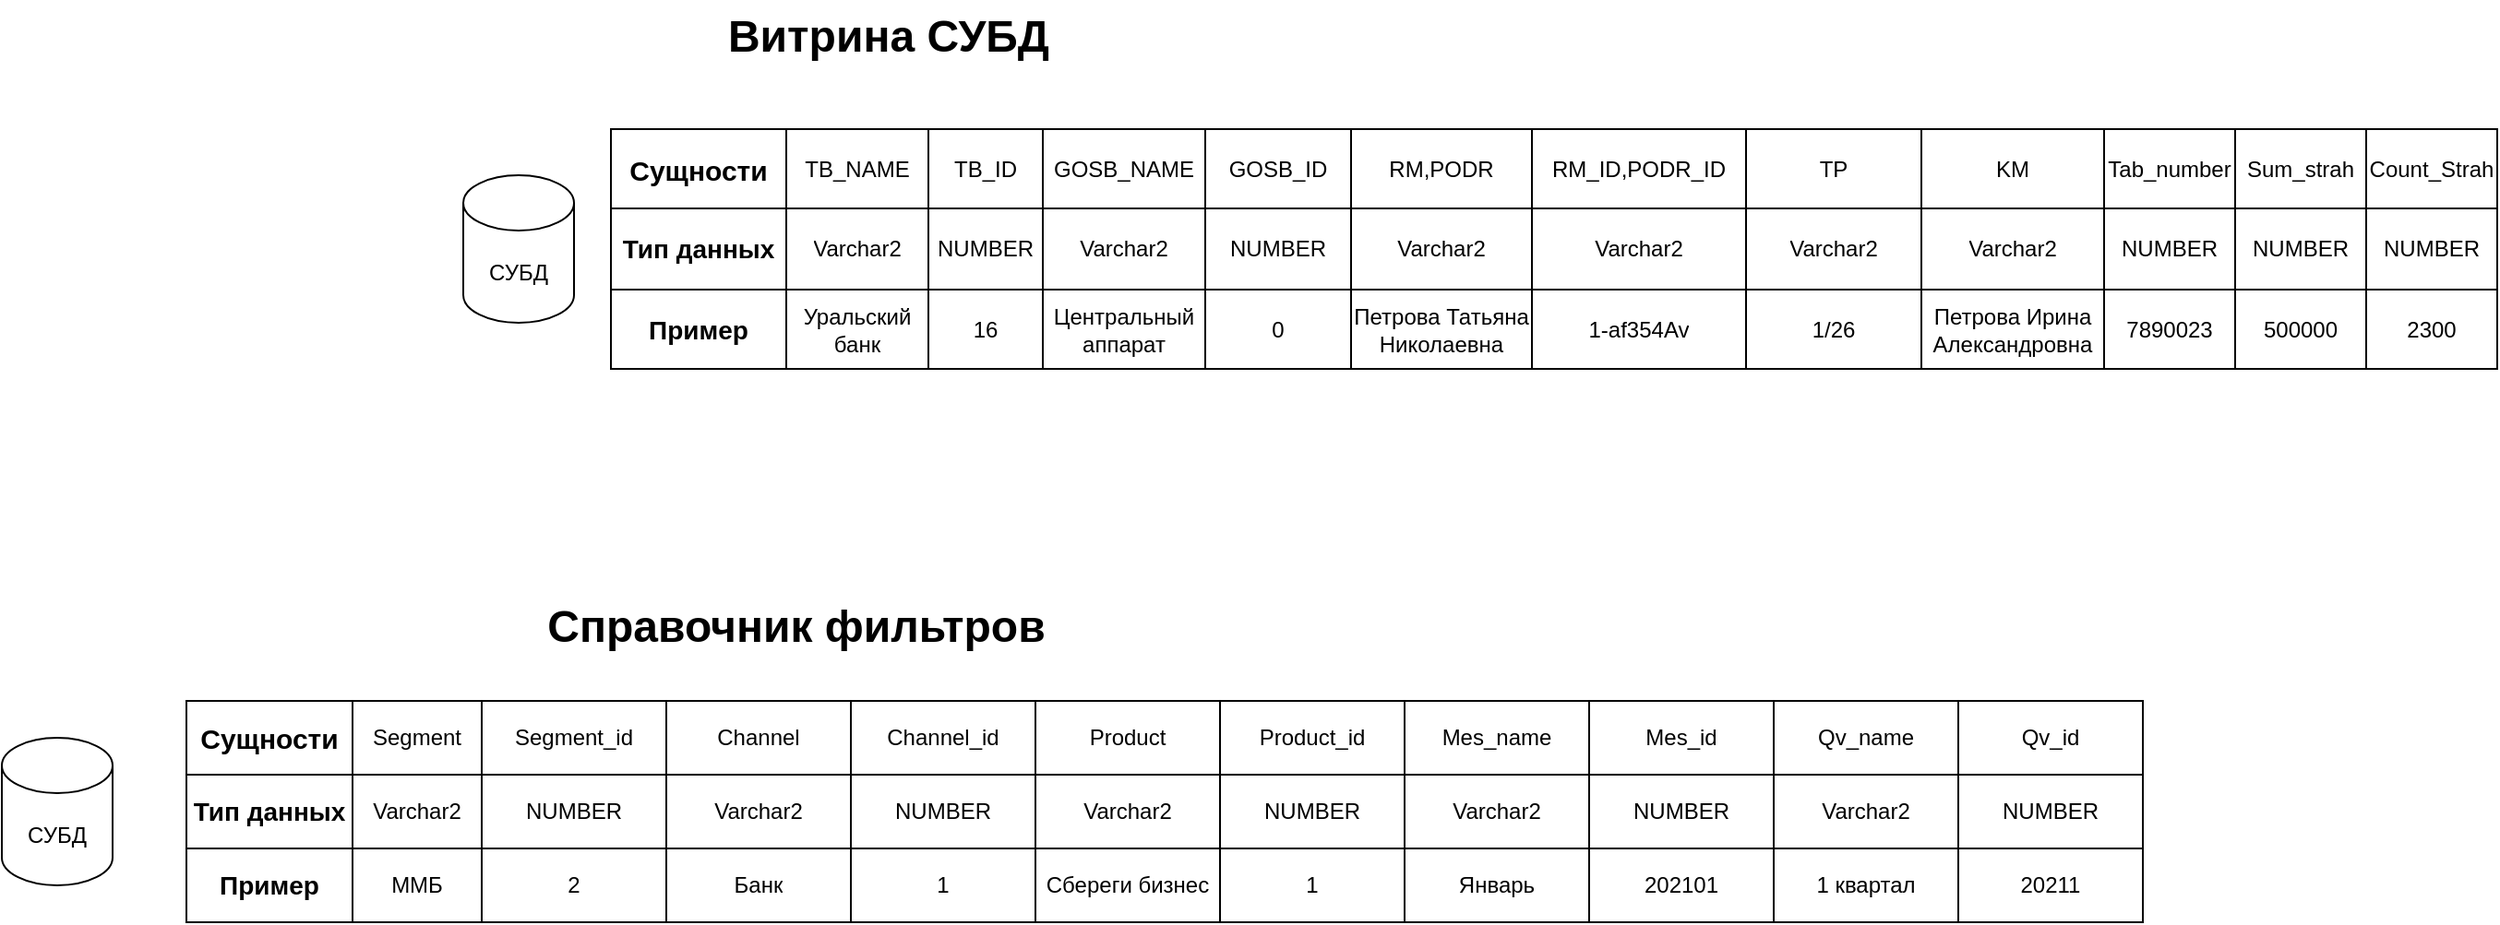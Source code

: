 <mxfile version="15.2.7" type="github">
  <diagram id="ZIN-xYuzpI-XV8i7ytl3" name="Page-1">
    <mxGraphModel dx="2031" dy="1260" grid="1" gridSize="10" guides="1" tooltips="1" connect="1" arrows="1" fold="1" page="1" pageScale="1" pageWidth="2339" pageHeight="3300" math="0" shadow="0">
      <root>
        <mxCell id="0" />
        <mxCell id="1" parent="0" />
        <mxCell id="FY8OjrovpsQSVtT9R5It-1" value="СУБД" style="shape=cylinder3;whiteSpace=wrap;html=1;boundedLbl=1;backgroundOutline=1;size=15;flipV=0;" vertex="1" parent="1">
          <mxGeometry x="150" y="560" width="60" height="80" as="geometry" />
        </mxCell>
        <mxCell id="FY8OjrovpsQSVtT9R5It-2" value="" style="shape=table;html=1;whiteSpace=wrap;startSize=0;container=1;collapsible=0;childLayout=tableLayout;" vertex="1" parent="1">
          <mxGeometry x="480" y="230" width="1022" height="130" as="geometry" />
        </mxCell>
        <mxCell id="FY8OjrovpsQSVtT9R5It-3" value="" style="shape=partialRectangle;html=1;whiteSpace=wrap;collapsible=0;dropTarget=0;pointerEvents=0;fillColor=none;top=0;left=0;bottom=0;right=0;points=[[0,0.5],[1,0.5]];portConstraint=eastwest;" vertex="1" parent="FY8OjrovpsQSVtT9R5It-2">
          <mxGeometry width="1022" height="43" as="geometry" />
        </mxCell>
        <mxCell id="FY8OjrovpsQSVtT9R5It-4" value="Сущности" style="shape=partialRectangle;html=1;whiteSpace=wrap;connectable=0;fillColor=none;top=0;left=0;bottom=0;right=0;overflow=hidden;pointerEvents=1;fontStyle=1;fontSize=15;" vertex="1" parent="FY8OjrovpsQSVtT9R5It-3">
          <mxGeometry width="95" height="43" as="geometry" />
        </mxCell>
        <mxCell id="FY8OjrovpsQSVtT9R5It-5" value="TB_NAME" style="shape=partialRectangle;html=1;whiteSpace=wrap;connectable=0;fillColor=none;top=0;left=0;bottom=0;right=0;overflow=hidden;pointerEvents=1;" vertex="1" parent="FY8OjrovpsQSVtT9R5It-3">
          <mxGeometry x="95" width="77" height="43" as="geometry" />
        </mxCell>
        <mxCell id="FY8OjrovpsQSVtT9R5It-6" value="TB_ID" style="shape=partialRectangle;html=1;whiteSpace=wrap;connectable=0;fillColor=none;top=0;left=0;bottom=0;right=0;overflow=hidden;pointerEvents=1;" vertex="1" parent="FY8OjrovpsQSVtT9R5It-3">
          <mxGeometry x="172" width="62" height="43" as="geometry" />
        </mxCell>
        <mxCell id="FY8OjrovpsQSVtT9R5It-53" value="GOSB_NAME" style="shape=partialRectangle;html=1;whiteSpace=wrap;connectable=0;fillColor=none;top=0;left=0;bottom=0;right=0;overflow=hidden;pointerEvents=1;" vertex="1" parent="FY8OjrovpsQSVtT9R5It-3">
          <mxGeometry x="234" width="88" height="43" as="geometry" />
        </mxCell>
        <mxCell id="FY8OjrovpsQSVtT9R5It-56" value="GOSB_ID" style="shape=partialRectangle;html=1;whiteSpace=wrap;connectable=0;fillColor=none;top=0;left=0;bottom=0;right=0;overflow=hidden;pointerEvents=1;" vertex="1" parent="FY8OjrovpsQSVtT9R5It-3">
          <mxGeometry x="322" width="79" height="43" as="geometry" />
        </mxCell>
        <mxCell id="FY8OjrovpsQSVtT9R5It-59" value="RM,PODR" style="shape=partialRectangle;html=1;whiteSpace=wrap;connectable=0;fillColor=none;top=0;left=0;bottom=0;right=0;overflow=hidden;pointerEvents=1;" vertex="1" parent="FY8OjrovpsQSVtT9R5It-3">
          <mxGeometry x="401" width="98" height="43" as="geometry" />
        </mxCell>
        <mxCell id="FY8OjrovpsQSVtT9R5It-97" value="RM_ID,PODR_ID" style="shape=partialRectangle;html=1;whiteSpace=wrap;connectable=0;fillColor=none;top=0;left=0;bottom=0;right=0;overflow=hidden;pointerEvents=1;" vertex="1" parent="FY8OjrovpsQSVtT9R5It-3">
          <mxGeometry x="499" width="116" height="43" as="geometry" />
        </mxCell>
        <mxCell id="FY8OjrovpsQSVtT9R5It-94" value="TP" style="shape=partialRectangle;html=1;whiteSpace=wrap;connectable=0;fillColor=none;top=0;left=0;bottom=0;right=0;overflow=hidden;pointerEvents=1;" vertex="1" parent="FY8OjrovpsQSVtT9R5It-3">
          <mxGeometry x="615" width="95" height="43" as="geometry" />
        </mxCell>
        <mxCell id="FY8OjrovpsQSVtT9R5It-88" value="KM" style="shape=partialRectangle;html=1;whiteSpace=wrap;connectable=0;fillColor=none;top=0;left=0;bottom=0;right=0;overflow=hidden;pointerEvents=1;" vertex="1" parent="FY8OjrovpsQSVtT9R5It-3">
          <mxGeometry x="710" width="99" height="43" as="geometry" />
        </mxCell>
        <mxCell id="FY8OjrovpsQSVtT9R5It-106" value="Tab_number" style="shape=partialRectangle;html=1;whiteSpace=wrap;connectable=0;fillColor=none;top=0;left=0;bottom=0;right=0;overflow=hidden;pointerEvents=1;" vertex="1" parent="FY8OjrovpsQSVtT9R5It-3">
          <mxGeometry x="809" width="71" height="43" as="geometry" />
        </mxCell>
        <mxCell id="FY8OjrovpsQSVtT9R5It-193" value="Sum_strah" style="shape=partialRectangle;html=1;whiteSpace=wrap;connectable=0;fillColor=none;top=0;left=0;bottom=0;right=0;overflow=hidden;pointerEvents=1;" vertex="1" parent="FY8OjrovpsQSVtT9R5It-3">
          <mxGeometry x="880" width="71" height="43" as="geometry" />
        </mxCell>
        <mxCell id="FY8OjrovpsQSVtT9R5It-196" value="Count_Strah" style="shape=partialRectangle;html=1;whiteSpace=wrap;connectable=0;fillColor=none;top=0;left=0;bottom=0;right=0;overflow=hidden;pointerEvents=1;" vertex="1" parent="FY8OjrovpsQSVtT9R5It-3">
          <mxGeometry x="951" width="71" height="43" as="geometry" />
        </mxCell>
        <mxCell id="FY8OjrovpsQSVtT9R5It-7" value="" style="shape=partialRectangle;html=1;whiteSpace=wrap;collapsible=0;dropTarget=0;pointerEvents=0;fillColor=none;top=0;left=0;bottom=0;right=0;points=[[0,0.5],[1,0.5]];portConstraint=eastwest;" vertex="1" parent="FY8OjrovpsQSVtT9R5It-2">
          <mxGeometry y="43" width="1022" height="44" as="geometry" />
        </mxCell>
        <mxCell id="FY8OjrovpsQSVtT9R5It-8" value="Тип данных" style="shape=partialRectangle;html=1;whiteSpace=wrap;connectable=0;fillColor=none;top=0;left=0;bottom=0;right=0;overflow=hidden;pointerEvents=1;fontStyle=1;fontSize=14;" vertex="1" parent="FY8OjrovpsQSVtT9R5It-7">
          <mxGeometry width="95" height="44" as="geometry" />
        </mxCell>
        <mxCell id="FY8OjrovpsQSVtT9R5It-9" value="Varchar2" style="shape=partialRectangle;html=1;whiteSpace=wrap;connectable=0;fillColor=none;top=0;left=0;bottom=0;right=0;overflow=hidden;pointerEvents=1;" vertex="1" parent="FY8OjrovpsQSVtT9R5It-7">
          <mxGeometry x="95" width="77" height="44" as="geometry" />
        </mxCell>
        <mxCell id="FY8OjrovpsQSVtT9R5It-10" value="NUMBER" style="shape=partialRectangle;html=1;whiteSpace=wrap;connectable=0;fillColor=none;top=0;left=0;bottom=0;right=0;overflow=hidden;pointerEvents=1;" vertex="1" parent="FY8OjrovpsQSVtT9R5It-7">
          <mxGeometry x="172" width="62" height="44" as="geometry" />
        </mxCell>
        <mxCell id="FY8OjrovpsQSVtT9R5It-54" value="&lt;span&gt;Varchar2&lt;/span&gt;" style="shape=partialRectangle;html=1;whiteSpace=wrap;connectable=0;fillColor=none;top=0;left=0;bottom=0;right=0;overflow=hidden;pointerEvents=1;" vertex="1" parent="FY8OjrovpsQSVtT9R5It-7">
          <mxGeometry x="234" width="88" height="44" as="geometry" />
        </mxCell>
        <mxCell id="FY8OjrovpsQSVtT9R5It-57" value="&lt;span&gt;NUMBER&lt;/span&gt;" style="shape=partialRectangle;html=1;whiteSpace=wrap;connectable=0;fillColor=none;top=0;left=0;bottom=0;right=0;overflow=hidden;pointerEvents=1;" vertex="1" parent="FY8OjrovpsQSVtT9R5It-7">
          <mxGeometry x="322" width="79" height="44" as="geometry" />
        </mxCell>
        <mxCell id="FY8OjrovpsQSVtT9R5It-60" value="&lt;span&gt;Varchar2&lt;/span&gt;" style="shape=partialRectangle;html=1;whiteSpace=wrap;connectable=0;fillColor=none;top=0;left=0;bottom=0;right=0;overflow=hidden;pointerEvents=1;" vertex="1" parent="FY8OjrovpsQSVtT9R5It-7">
          <mxGeometry x="401" width="98" height="44" as="geometry" />
        </mxCell>
        <mxCell id="FY8OjrovpsQSVtT9R5It-98" value="&lt;span&gt;Varchar2&lt;/span&gt;" style="shape=partialRectangle;html=1;whiteSpace=wrap;connectable=0;fillColor=none;top=0;left=0;bottom=0;right=0;overflow=hidden;pointerEvents=1;" vertex="1" parent="FY8OjrovpsQSVtT9R5It-7">
          <mxGeometry x="499" width="116" height="44" as="geometry" />
        </mxCell>
        <mxCell id="FY8OjrovpsQSVtT9R5It-95" value="&lt;span&gt;Varchar2&lt;/span&gt;" style="shape=partialRectangle;html=1;whiteSpace=wrap;connectable=0;fillColor=none;top=0;left=0;bottom=0;right=0;overflow=hidden;pointerEvents=1;" vertex="1" parent="FY8OjrovpsQSVtT9R5It-7">
          <mxGeometry x="615" width="95" height="44" as="geometry" />
        </mxCell>
        <mxCell id="FY8OjrovpsQSVtT9R5It-89" value="&lt;span&gt;Varchar2&lt;/span&gt;" style="shape=partialRectangle;html=1;whiteSpace=wrap;connectable=0;fillColor=none;top=0;left=0;bottom=0;right=0;overflow=hidden;pointerEvents=1;" vertex="1" parent="FY8OjrovpsQSVtT9R5It-7">
          <mxGeometry x="710" width="99" height="44" as="geometry" />
        </mxCell>
        <mxCell id="FY8OjrovpsQSVtT9R5It-107" value="&lt;span&gt;NUMBER&lt;/span&gt;" style="shape=partialRectangle;html=1;whiteSpace=wrap;connectable=0;fillColor=none;top=0;left=0;bottom=0;right=0;overflow=hidden;pointerEvents=1;" vertex="1" parent="FY8OjrovpsQSVtT9R5It-7">
          <mxGeometry x="809" width="71" height="44" as="geometry" />
        </mxCell>
        <mxCell id="FY8OjrovpsQSVtT9R5It-194" value="&lt;span&gt;NUMBER&lt;/span&gt;" style="shape=partialRectangle;html=1;whiteSpace=wrap;connectable=0;fillColor=none;top=0;left=0;bottom=0;right=0;overflow=hidden;pointerEvents=1;" vertex="1" parent="FY8OjrovpsQSVtT9R5It-7">
          <mxGeometry x="880" width="71" height="44" as="geometry" />
        </mxCell>
        <mxCell id="FY8OjrovpsQSVtT9R5It-197" value="&lt;span&gt;NUMBER&lt;/span&gt;" style="shape=partialRectangle;html=1;whiteSpace=wrap;connectable=0;fillColor=none;top=0;left=0;bottom=0;right=0;overflow=hidden;pointerEvents=1;" vertex="1" parent="FY8OjrovpsQSVtT9R5It-7">
          <mxGeometry x="951" width="71" height="44" as="geometry" />
        </mxCell>
        <mxCell id="FY8OjrovpsQSVtT9R5It-11" value="" style="shape=partialRectangle;html=1;whiteSpace=wrap;collapsible=0;dropTarget=0;pointerEvents=0;fillColor=none;top=0;left=0;bottom=0;right=0;points=[[0,0.5],[1,0.5]];portConstraint=eastwest;" vertex="1" parent="FY8OjrovpsQSVtT9R5It-2">
          <mxGeometry y="87" width="1022" height="43" as="geometry" />
        </mxCell>
        <mxCell id="FY8OjrovpsQSVtT9R5It-12" value="Пример" style="shape=partialRectangle;html=1;whiteSpace=wrap;connectable=0;fillColor=none;top=0;left=0;bottom=0;right=0;overflow=hidden;pointerEvents=1;fontStyle=1;fontSize=14;" vertex="1" parent="FY8OjrovpsQSVtT9R5It-11">
          <mxGeometry width="95" height="43" as="geometry" />
        </mxCell>
        <mxCell id="FY8OjrovpsQSVtT9R5It-13" value="Уральский банк" style="shape=partialRectangle;html=1;whiteSpace=wrap;connectable=0;fillColor=none;top=0;left=0;bottom=0;right=0;overflow=hidden;pointerEvents=1;" vertex="1" parent="FY8OjrovpsQSVtT9R5It-11">
          <mxGeometry x="95" width="77" height="43" as="geometry" />
        </mxCell>
        <mxCell id="FY8OjrovpsQSVtT9R5It-14" value="16" style="shape=partialRectangle;html=1;whiteSpace=wrap;connectable=0;fillColor=none;top=0;left=0;bottom=0;right=0;overflow=hidden;pointerEvents=1;" vertex="1" parent="FY8OjrovpsQSVtT9R5It-11">
          <mxGeometry x="172" width="62" height="43" as="geometry" />
        </mxCell>
        <mxCell id="FY8OjrovpsQSVtT9R5It-55" value="Центральный аппарат" style="shape=partialRectangle;html=1;whiteSpace=wrap;connectable=0;fillColor=none;top=0;left=0;bottom=0;right=0;overflow=hidden;pointerEvents=1;" vertex="1" parent="FY8OjrovpsQSVtT9R5It-11">
          <mxGeometry x="234" width="88" height="43" as="geometry" />
        </mxCell>
        <mxCell id="FY8OjrovpsQSVtT9R5It-58" value="0" style="shape=partialRectangle;html=1;whiteSpace=wrap;connectable=0;fillColor=none;top=0;left=0;bottom=0;right=0;overflow=hidden;pointerEvents=1;" vertex="1" parent="FY8OjrovpsQSVtT9R5It-11">
          <mxGeometry x="322" width="79" height="43" as="geometry" />
        </mxCell>
        <mxCell id="FY8OjrovpsQSVtT9R5It-61" value="Петрова Татьяна Николаевна" style="shape=partialRectangle;html=1;whiteSpace=wrap;connectable=0;fillColor=none;top=0;left=0;bottom=0;right=0;overflow=hidden;pointerEvents=1;" vertex="1" parent="FY8OjrovpsQSVtT9R5It-11">
          <mxGeometry x="401" width="98" height="43" as="geometry" />
        </mxCell>
        <mxCell id="FY8OjrovpsQSVtT9R5It-99" value="1-af354Av" style="shape=partialRectangle;html=1;whiteSpace=wrap;connectable=0;fillColor=none;top=0;left=0;bottom=0;right=0;overflow=hidden;pointerEvents=1;" vertex="1" parent="FY8OjrovpsQSVtT9R5It-11">
          <mxGeometry x="499" width="116" height="43" as="geometry" />
        </mxCell>
        <mxCell id="FY8OjrovpsQSVtT9R5It-96" value="1/26" style="shape=partialRectangle;html=1;whiteSpace=wrap;connectable=0;fillColor=none;top=0;left=0;bottom=0;right=0;overflow=hidden;pointerEvents=1;" vertex="1" parent="FY8OjrovpsQSVtT9R5It-11">
          <mxGeometry x="615" width="95" height="43" as="geometry" />
        </mxCell>
        <mxCell id="FY8OjrovpsQSVtT9R5It-90" value="Петрова Ирина Александровна" style="shape=partialRectangle;html=1;whiteSpace=wrap;connectable=0;fillColor=none;top=0;left=0;bottom=0;right=0;overflow=hidden;pointerEvents=1;" vertex="1" parent="FY8OjrovpsQSVtT9R5It-11">
          <mxGeometry x="710" width="99" height="43" as="geometry" />
        </mxCell>
        <mxCell id="FY8OjrovpsQSVtT9R5It-108" value="7890023" style="shape=partialRectangle;html=1;whiteSpace=wrap;connectable=0;fillColor=none;top=0;left=0;bottom=0;right=0;overflow=hidden;pointerEvents=1;" vertex="1" parent="FY8OjrovpsQSVtT9R5It-11">
          <mxGeometry x="809" width="71" height="43" as="geometry" />
        </mxCell>
        <mxCell id="FY8OjrovpsQSVtT9R5It-195" value="500000" style="shape=partialRectangle;html=1;whiteSpace=wrap;connectable=0;fillColor=none;top=0;left=0;bottom=0;right=0;overflow=hidden;pointerEvents=1;" vertex="1" parent="FY8OjrovpsQSVtT9R5It-11">
          <mxGeometry x="880" width="71" height="43" as="geometry" />
        </mxCell>
        <mxCell id="FY8OjrovpsQSVtT9R5It-198" value="2300" style="shape=partialRectangle;html=1;whiteSpace=wrap;connectable=0;fillColor=none;top=0;left=0;bottom=0;right=0;overflow=hidden;pointerEvents=1;" vertex="1" parent="FY8OjrovpsQSVtT9R5It-11">
          <mxGeometry x="951" width="71" height="43" as="geometry" />
        </mxCell>
        <mxCell id="FY8OjrovpsQSVtT9R5It-41" value="Витрина СУБД" style="text;strokeColor=none;fillColor=none;html=1;fontSize=24;fontStyle=1;verticalAlign=middle;align=center;" vertex="1" parent="1">
          <mxGeometry x="580" y="160" width="100" height="40" as="geometry" />
        </mxCell>
        <mxCell id="FY8OjrovpsQSVtT9R5It-128" value="" style="shape=table;html=1;whiteSpace=wrap;startSize=0;container=1;collapsible=0;childLayout=tableLayout;" vertex="1" parent="1">
          <mxGeometry x="250" y="540" width="1060" height="120" as="geometry" />
        </mxCell>
        <mxCell id="FY8OjrovpsQSVtT9R5It-129" value="" style="shape=partialRectangle;html=1;whiteSpace=wrap;collapsible=0;dropTarget=0;pointerEvents=0;fillColor=none;top=0;left=0;bottom=0;right=0;points=[[0,0.5],[1,0.5]];portConstraint=eastwest;" vertex="1" parent="FY8OjrovpsQSVtT9R5It-128">
          <mxGeometry width="1060" height="40" as="geometry" />
        </mxCell>
        <mxCell id="FY8OjrovpsQSVtT9R5It-130" value="Сущности" style="shape=partialRectangle;html=1;whiteSpace=wrap;connectable=0;fillColor=none;top=0;left=0;bottom=0;right=0;overflow=hidden;pointerEvents=1;fontStyle=1;fontSize=15;" vertex="1" parent="FY8OjrovpsQSVtT9R5It-129">
          <mxGeometry width="90" height="40" as="geometry" />
        </mxCell>
        <mxCell id="FY8OjrovpsQSVtT9R5It-140" value="Segment" style="shape=partialRectangle;html=1;whiteSpace=wrap;connectable=0;fillColor=none;top=0;left=0;bottom=0;right=0;overflow=hidden;pointerEvents=1;" vertex="1" parent="FY8OjrovpsQSVtT9R5It-129">
          <mxGeometry x="90" width="70" height="40" as="geometry" />
        </mxCell>
        <mxCell id="FY8OjrovpsQSVtT9R5It-141" value="Segment_id" style="shape=partialRectangle;html=1;whiteSpace=wrap;connectable=0;fillColor=none;top=0;left=0;bottom=0;right=0;overflow=hidden;pointerEvents=1;" vertex="1" parent="FY8OjrovpsQSVtT9R5It-129">
          <mxGeometry x="160" width="100" height="40" as="geometry" />
        </mxCell>
        <mxCell id="FY8OjrovpsQSVtT9R5It-142" value="Channel" style="shape=partialRectangle;html=1;whiteSpace=wrap;connectable=0;fillColor=none;top=0;left=0;bottom=0;right=0;overflow=hidden;pointerEvents=1;" vertex="1" parent="FY8OjrovpsQSVtT9R5It-129">
          <mxGeometry x="260" width="100" height="40" as="geometry" />
        </mxCell>
        <mxCell id="FY8OjrovpsQSVtT9R5It-143" value="Channel_id" style="shape=partialRectangle;html=1;whiteSpace=wrap;connectable=0;fillColor=none;top=0;left=0;bottom=0;right=0;overflow=hidden;pointerEvents=1;" vertex="1" parent="FY8OjrovpsQSVtT9R5It-129">
          <mxGeometry x="360" width="100" height="40" as="geometry" />
        </mxCell>
        <mxCell id="FY8OjrovpsQSVtT9R5It-144" value="Product" style="shape=partialRectangle;html=1;whiteSpace=wrap;connectable=0;fillColor=none;top=0;left=0;bottom=0;right=0;overflow=hidden;pointerEvents=1;" vertex="1" parent="FY8OjrovpsQSVtT9R5It-129">
          <mxGeometry x="460" width="100" height="40" as="geometry" />
        </mxCell>
        <mxCell id="FY8OjrovpsQSVtT9R5It-145" value="Product_id" style="shape=partialRectangle;html=1;whiteSpace=wrap;connectable=0;fillColor=none;top=0;left=0;bottom=0;right=0;overflow=hidden;pointerEvents=1;" vertex="1" parent="FY8OjrovpsQSVtT9R5It-129">
          <mxGeometry x="560" width="100" height="40" as="geometry" />
        </mxCell>
        <mxCell id="FY8OjrovpsQSVtT9R5It-181" value="Mes_name" style="shape=partialRectangle;html=1;whiteSpace=wrap;connectable=0;fillColor=none;top=0;left=0;bottom=0;right=0;overflow=hidden;pointerEvents=1;" vertex="1" parent="FY8OjrovpsQSVtT9R5It-129">
          <mxGeometry x="660" width="100" height="40" as="geometry" />
        </mxCell>
        <mxCell id="FY8OjrovpsQSVtT9R5It-184" value="Mes_id" style="shape=partialRectangle;html=1;whiteSpace=wrap;connectable=0;fillColor=none;top=0;left=0;bottom=0;right=0;overflow=hidden;pointerEvents=1;" vertex="1" parent="FY8OjrovpsQSVtT9R5It-129">
          <mxGeometry x="760" width="100" height="40" as="geometry" />
        </mxCell>
        <mxCell id="FY8OjrovpsQSVtT9R5It-187" value="Qv_name" style="shape=partialRectangle;html=1;whiteSpace=wrap;connectable=0;fillColor=none;top=0;left=0;bottom=0;right=0;overflow=hidden;pointerEvents=1;" vertex="1" parent="FY8OjrovpsQSVtT9R5It-129">
          <mxGeometry x="860" width="100" height="40" as="geometry" />
        </mxCell>
        <mxCell id="FY8OjrovpsQSVtT9R5It-190" value="Qv_id" style="shape=partialRectangle;html=1;whiteSpace=wrap;connectable=0;fillColor=none;top=0;left=0;bottom=0;right=0;overflow=hidden;pointerEvents=1;" vertex="1" parent="FY8OjrovpsQSVtT9R5It-129">
          <mxGeometry x="960" width="100" height="40" as="geometry" />
        </mxCell>
        <mxCell id="FY8OjrovpsQSVtT9R5It-146" value="" style="shape=partialRectangle;html=1;whiteSpace=wrap;collapsible=0;dropTarget=0;pointerEvents=0;fillColor=none;top=0;left=0;bottom=0;right=0;points=[[0,0.5],[1,0.5]];portConstraint=eastwest;" vertex="1" parent="FY8OjrovpsQSVtT9R5It-128">
          <mxGeometry y="40" width="1060" height="40" as="geometry" />
        </mxCell>
        <mxCell id="FY8OjrovpsQSVtT9R5It-147" value="Тип данных" style="shape=partialRectangle;html=1;whiteSpace=wrap;connectable=0;fillColor=none;top=0;left=0;bottom=0;right=0;overflow=hidden;pointerEvents=1;fontStyle=1;fontSize=14;" vertex="1" parent="FY8OjrovpsQSVtT9R5It-146">
          <mxGeometry width="90" height="40" as="geometry" />
        </mxCell>
        <mxCell id="FY8OjrovpsQSVtT9R5It-157" value="&lt;span&gt;Varchar2&lt;/span&gt;" style="shape=partialRectangle;html=1;whiteSpace=wrap;connectable=0;fillColor=none;top=0;left=0;bottom=0;right=0;overflow=hidden;pointerEvents=1;" vertex="1" parent="FY8OjrovpsQSVtT9R5It-146">
          <mxGeometry x="90" width="70" height="40" as="geometry" />
        </mxCell>
        <mxCell id="FY8OjrovpsQSVtT9R5It-158" value="&lt;span&gt;NUMBER&lt;/span&gt;" style="shape=partialRectangle;html=1;whiteSpace=wrap;connectable=0;fillColor=none;top=0;left=0;bottom=0;right=0;overflow=hidden;pointerEvents=1;" vertex="1" parent="FY8OjrovpsQSVtT9R5It-146">
          <mxGeometry x="160" width="100" height="40" as="geometry" />
        </mxCell>
        <mxCell id="FY8OjrovpsQSVtT9R5It-159" value="&lt;span&gt;Varchar2&lt;/span&gt;" style="shape=partialRectangle;html=1;whiteSpace=wrap;connectable=0;fillColor=none;top=0;left=0;bottom=0;right=0;overflow=hidden;pointerEvents=1;" vertex="1" parent="FY8OjrovpsQSVtT9R5It-146">
          <mxGeometry x="260" width="100" height="40" as="geometry" />
        </mxCell>
        <mxCell id="FY8OjrovpsQSVtT9R5It-160" value="&lt;span&gt;NUMBER&lt;/span&gt;" style="shape=partialRectangle;html=1;whiteSpace=wrap;connectable=0;fillColor=none;top=0;left=0;bottom=0;right=0;overflow=hidden;pointerEvents=1;" vertex="1" parent="FY8OjrovpsQSVtT9R5It-146">
          <mxGeometry x="360" width="100" height="40" as="geometry" />
        </mxCell>
        <mxCell id="FY8OjrovpsQSVtT9R5It-161" value="&lt;span&gt;Varchar2&lt;/span&gt;" style="shape=partialRectangle;html=1;whiteSpace=wrap;connectable=0;fillColor=none;top=0;left=0;bottom=0;right=0;overflow=hidden;pointerEvents=1;" vertex="1" parent="FY8OjrovpsQSVtT9R5It-146">
          <mxGeometry x="460" width="100" height="40" as="geometry" />
        </mxCell>
        <mxCell id="FY8OjrovpsQSVtT9R5It-162" value="&lt;span&gt;NUMBER&lt;/span&gt;" style="shape=partialRectangle;html=1;whiteSpace=wrap;connectable=0;fillColor=none;top=0;left=0;bottom=0;right=0;overflow=hidden;pointerEvents=1;" vertex="1" parent="FY8OjrovpsQSVtT9R5It-146">
          <mxGeometry x="560" width="100" height="40" as="geometry" />
        </mxCell>
        <mxCell id="FY8OjrovpsQSVtT9R5It-182" value="Varchar2" style="shape=partialRectangle;html=1;whiteSpace=wrap;connectable=0;fillColor=none;top=0;left=0;bottom=0;right=0;overflow=hidden;pointerEvents=1;" vertex="1" parent="FY8OjrovpsQSVtT9R5It-146">
          <mxGeometry x="660" width="100" height="40" as="geometry" />
        </mxCell>
        <mxCell id="FY8OjrovpsQSVtT9R5It-185" value="&lt;span&gt;NUMBER&lt;/span&gt;" style="shape=partialRectangle;html=1;whiteSpace=wrap;connectable=0;fillColor=none;top=0;left=0;bottom=0;right=0;overflow=hidden;pointerEvents=1;" vertex="1" parent="FY8OjrovpsQSVtT9R5It-146">
          <mxGeometry x="760" width="100" height="40" as="geometry" />
        </mxCell>
        <mxCell id="FY8OjrovpsQSVtT9R5It-188" value="&lt;span&gt;Varchar2&lt;/span&gt;" style="shape=partialRectangle;html=1;whiteSpace=wrap;connectable=0;fillColor=none;top=0;left=0;bottom=0;right=0;overflow=hidden;pointerEvents=1;" vertex="1" parent="FY8OjrovpsQSVtT9R5It-146">
          <mxGeometry x="860" width="100" height="40" as="geometry" />
        </mxCell>
        <mxCell id="FY8OjrovpsQSVtT9R5It-191" value="&lt;span&gt;NUMBER&lt;/span&gt;" style="shape=partialRectangle;html=1;whiteSpace=wrap;connectable=0;fillColor=none;top=0;left=0;bottom=0;right=0;overflow=hidden;pointerEvents=1;" vertex="1" parent="FY8OjrovpsQSVtT9R5It-146">
          <mxGeometry x="960" width="100" height="40" as="geometry" />
        </mxCell>
        <mxCell id="FY8OjrovpsQSVtT9R5It-163" value="" style="shape=partialRectangle;html=1;whiteSpace=wrap;collapsible=0;dropTarget=0;pointerEvents=0;fillColor=none;top=0;left=0;bottom=0;right=0;points=[[0,0.5],[1,0.5]];portConstraint=eastwest;" vertex="1" parent="FY8OjrovpsQSVtT9R5It-128">
          <mxGeometry y="80" width="1060" height="40" as="geometry" />
        </mxCell>
        <mxCell id="FY8OjrovpsQSVtT9R5It-164" value="Пример" style="shape=partialRectangle;html=1;whiteSpace=wrap;connectable=0;fillColor=none;top=0;left=0;bottom=0;right=0;overflow=hidden;pointerEvents=1;fontStyle=1;fontSize=14;" vertex="1" parent="FY8OjrovpsQSVtT9R5It-163">
          <mxGeometry width="90" height="40" as="geometry" />
        </mxCell>
        <mxCell id="FY8OjrovpsQSVtT9R5It-174" value="ММБ" style="shape=partialRectangle;html=1;whiteSpace=wrap;connectable=0;fillColor=none;top=0;left=0;bottom=0;right=0;overflow=hidden;pointerEvents=1;" vertex="1" parent="FY8OjrovpsQSVtT9R5It-163">
          <mxGeometry x="90" width="70" height="40" as="geometry" />
        </mxCell>
        <mxCell id="FY8OjrovpsQSVtT9R5It-175" value="2" style="shape=partialRectangle;html=1;whiteSpace=wrap;connectable=0;fillColor=none;top=0;left=0;bottom=0;right=0;overflow=hidden;pointerEvents=1;" vertex="1" parent="FY8OjrovpsQSVtT9R5It-163">
          <mxGeometry x="160" width="100" height="40" as="geometry" />
        </mxCell>
        <mxCell id="FY8OjrovpsQSVtT9R5It-176" value="Банк" style="shape=partialRectangle;html=1;whiteSpace=wrap;connectable=0;fillColor=none;top=0;left=0;bottom=0;right=0;overflow=hidden;pointerEvents=1;" vertex="1" parent="FY8OjrovpsQSVtT9R5It-163">
          <mxGeometry x="260" width="100" height="40" as="geometry" />
        </mxCell>
        <mxCell id="FY8OjrovpsQSVtT9R5It-177" value="1" style="shape=partialRectangle;html=1;whiteSpace=wrap;connectable=0;fillColor=none;top=0;left=0;bottom=0;right=0;overflow=hidden;pointerEvents=1;" vertex="1" parent="FY8OjrovpsQSVtT9R5It-163">
          <mxGeometry x="360" width="100" height="40" as="geometry" />
        </mxCell>
        <mxCell id="FY8OjrovpsQSVtT9R5It-178" value="Сбереги бизнес" style="shape=partialRectangle;html=1;whiteSpace=wrap;connectable=0;fillColor=none;top=0;left=0;bottom=0;right=0;overflow=hidden;pointerEvents=1;" vertex="1" parent="FY8OjrovpsQSVtT9R5It-163">
          <mxGeometry x="460" width="100" height="40" as="geometry" />
        </mxCell>
        <mxCell id="FY8OjrovpsQSVtT9R5It-179" value="1" style="shape=partialRectangle;html=1;whiteSpace=wrap;connectable=0;fillColor=none;top=0;left=0;bottom=0;right=0;overflow=hidden;pointerEvents=1;" vertex="1" parent="FY8OjrovpsQSVtT9R5It-163">
          <mxGeometry x="560" width="100" height="40" as="geometry" />
        </mxCell>
        <mxCell id="FY8OjrovpsQSVtT9R5It-183" value="&lt;span&gt;Январь&lt;/span&gt;" style="shape=partialRectangle;html=1;whiteSpace=wrap;connectable=0;fillColor=none;top=0;left=0;bottom=0;right=0;overflow=hidden;pointerEvents=1;" vertex="1" parent="FY8OjrovpsQSVtT9R5It-163">
          <mxGeometry x="660" width="100" height="40" as="geometry" />
        </mxCell>
        <mxCell id="FY8OjrovpsQSVtT9R5It-186" value="202101" style="shape=partialRectangle;html=1;whiteSpace=wrap;connectable=0;fillColor=none;top=0;left=0;bottom=0;right=0;overflow=hidden;pointerEvents=1;" vertex="1" parent="FY8OjrovpsQSVtT9R5It-163">
          <mxGeometry x="760" width="100" height="40" as="geometry" />
        </mxCell>
        <mxCell id="FY8OjrovpsQSVtT9R5It-189" value="1 квартал" style="shape=partialRectangle;html=1;whiteSpace=wrap;connectable=0;fillColor=none;top=0;left=0;bottom=0;right=0;overflow=hidden;pointerEvents=1;" vertex="1" parent="FY8OjrovpsQSVtT9R5It-163">
          <mxGeometry x="860" width="100" height="40" as="geometry" />
        </mxCell>
        <mxCell id="FY8OjrovpsQSVtT9R5It-192" value="20211" style="shape=partialRectangle;html=1;whiteSpace=wrap;connectable=0;fillColor=none;top=0;left=0;bottom=0;right=0;overflow=hidden;pointerEvents=1;" vertex="1" parent="FY8OjrovpsQSVtT9R5It-163">
          <mxGeometry x="960" width="100" height="40" as="geometry" />
        </mxCell>
        <mxCell id="FY8OjrovpsQSVtT9R5It-180" value="Справочник фильтров" style="text;strokeColor=none;fillColor=none;html=1;fontSize=24;fontStyle=1;verticalAlign=middle;align=center;" vertex="1" parent="1">
          <mxGeometry x="530" y="480" width="100" height="40" as="geometry" />
        </mxCell>
        <mxCell id="FY8OjrovpsQSVtT9R5It-203" value="СУБД" style="shape=cylinder3;whiteSpace=wrap;html=1;boundedLbl=1;backgroundOutline=1;size=15;flipV=0;" vertex="1" parent="1">
          <mxGeometry x="400" y="255" width="60" height="80" as="geometry" />
        </mxCell>
      </root>
    </mxGraphModel>
  </diagram>
</mxfile>

